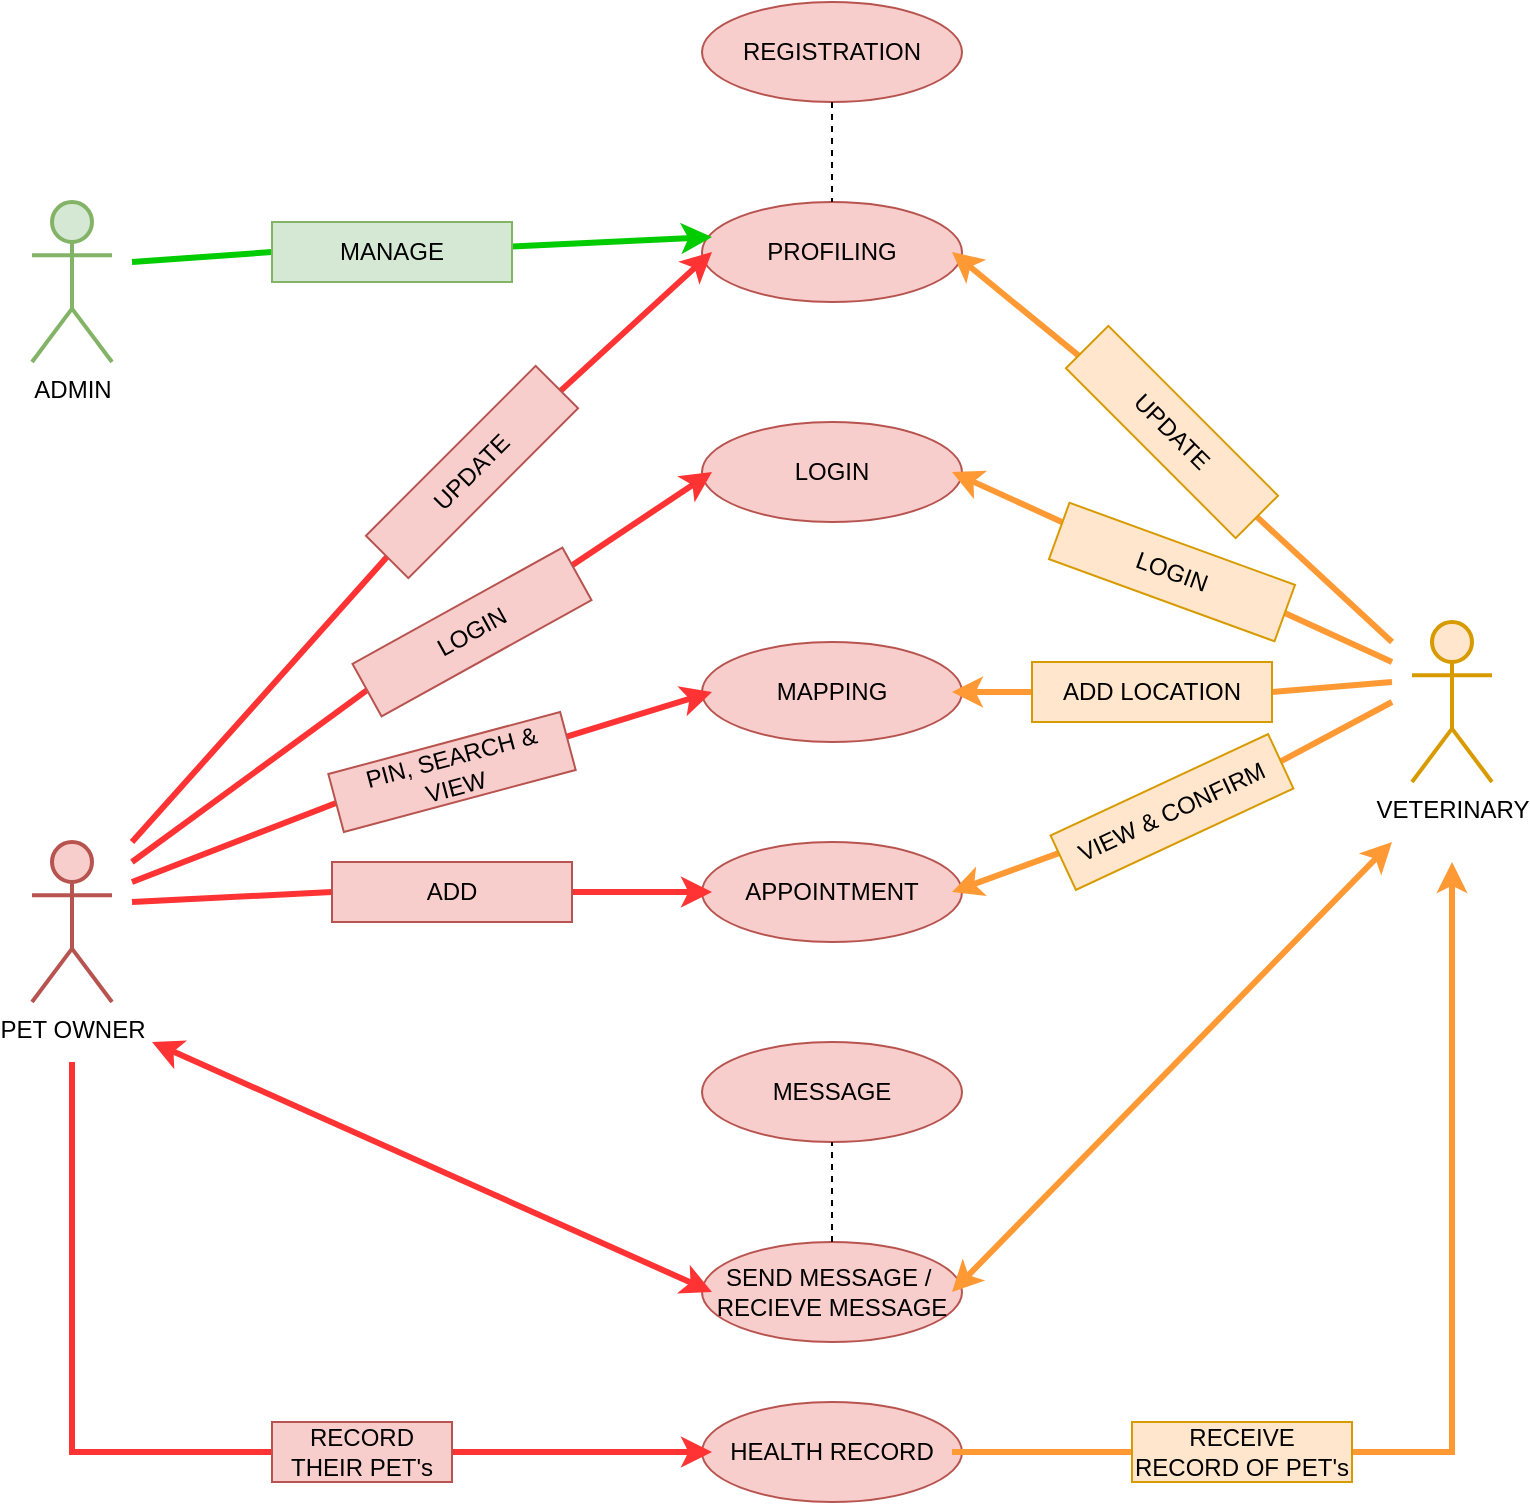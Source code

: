 <mxfile version="27.0.5">
  <diagram name="Page-1" id="bpOh3gMDQPdO4UPneNWq">
    <mxGraphModel dx="1629" dy="899" grid="1" gridSize="10" guides="1" tooltips="1" connect="1" arrows="1" fold="1" page="1" pageScale="1" pageWidth="850" pageHeight="1100" math="0" shadow="0">
      <root>
        <mxCell id="0" />
        <mxCell id="1" parent="0" />
        <mxCell id="SeupjBQ_K4HJZtTK7bJI-1" value="ADMIN" style="shape=umlActor;verticalLabelPosition=bottom;verticalAlign=top;html=1;outlineConnect=0;fillColor=#d5e8d4;strokeColor=#82b366;strokeWidth=2;" parent="1" vertex="1">
          <mxGeometry x="80" y="240" width="40" height="80" as="geometry" />
        </mxCell>
        <mxCell id="SeupjBQ_K4HJZtTK7bJI-2" value="PET OWNER" style="shape=umlActor;verticalLabelPosition=bottom;verticalAlign=top;html=1;outlineConnect=0;strokeColor=#b85450;strokeWidth=2;fillColor=#f8cecc;" parent="1" vertex="1">
          <mxGeometry x="80" y="560" width="40" height="80" as="geometry" />
        </mxCell>
        <mxCell id="SeupjBQ_K4HJZtTK7bJI-3" value="VETERINARY" style="shape=umlActor;verticalLabelPosition=bottom;verticalAlign=top;html=1;outlineConnect=0;fillColor=#ffe6cc;strokeColor=#d79b00;strokeWidth=2;" parent="1" vertex="1">
          <mxGeometry x="770" y="450" width="40" height="80" as="geometry" />
        </mxCell>
        <mxCell id="fIfqYlYrHAXsZ6UQBjre-1" value="" style="group" vertex="1" connectable="0" parent="1">
          <mxGeometry x="415" y="240" width="130" height="50" as="geometry" />
        </mxCell>
        <mxCell id="U2mdNWW6zJkxc7_gEZoD-3" value="" style="ellipse;whiteSpace=wrap;html=1;fillColor=#f8cecc;strokeColor=#b85450;" parent="fIfqYlYrHAXsZ6UQBjre-1" vertex="1">
          <mxGeometry width="130" height="50" as="geometry" />
        </mxCell>
        <mxCell id="U2mdNWW6zJkxc7_gEZoD-4" value="PROFILING" style="text;html=1;align=center;verticalAlign=middle;whiteSpace=wrap;rounded=0;" parent="fIfqYlYrHAXsZ6UQBjre-1" vertex="1">
          <mxGeometry x="5" y="10" width="120" height="30" as="geometry" />
        </mxCell>
        <mxCell id="fIfqYlYrHAXsZ6UQBjre-3" value="" style="group" vertex="1" connectable="0" parent="1">
          <mxGeometry x="415" y="140" width="130" height="50" as="geometry" />
        </mxCell>
        <mxCell id="SeupjBQ_K4HJZtTK7bJI-7" value="" style="ellipse;whiteSpace=wrap;html=1;fillColor=#f8cecc;strokeColor=#b85450;" parent="fIfqYlYrHAXsZ6UQBjre-3" vertex="1">
          <mxGeometry width="130" height="50" as="geometry" />
        </mxCell>
        <mxCell id="SeupjBQ_K4HJZtTK7bJI-12" value="REGISTRATION" style="text;html=1;align=center;verticalAlign=middle;whiteSpace=wrap;rounded=0;" parent="fIfqYlYrHAXsZ6UQBjre-3" vertex="1">
          <mxGeometry x="5" y="10" width="120" height="30" as="geometry" />
        </mxCell>
        <mxCell id="fIfqYlYrHAXsZ6UQBjre-4" value="" style="group" vertex="1" connectable="0" parent="1">
          <mxGeometry x="415" y="350" width="130" height="50" as="geometry" />
        </mxCell>
        <mxCell id="SeupjBQ_K4HJZtTK7bJI-8" value="" style="ellipse;whiteSpace=wrap;html=1;fillColor=#f8cecc;strokeColor=#b85450;" parent="fIfqYlYrHAXsZ6UQBjre-4" vertex="1">
          <mxGeometry width="130" height="50" as="geometry" />
        </mxCell>
        <mxCell id="SeupjBQ_K4HJZtTK7bJI-13" value="LOGIN" style="text;html=1;align=center;verticalAlign=middle;whiteSpace=wrap;rounded=0;" parent="fIfqYlYrHAXsZ6UQBjre-4" vertex="1">
          <mxGeometry x="5" y="10" width="120" height="30" as="geometry" />
        </mxCell>
        <mxCell id="fIfqYlYrHAXsZ6UQBjre-6" value="" style="group" vertex="1" connectable="0" parent="1">
          <mxGeometry x="415" y="660" width="130" height="50" as="geometry" />
        </mxCell>
        <mxCell id="SeupjBQ_K4HJZtTK7bJI-9" value="" style="ellipse;whiteSpace=wrap;html=1;fillColor=#f8cecc;strokeColor=#b85450;" parent="fIfqYlYrHAXsZ6UQBjre-6" vertex="1">
          <mxGeometry width="130" height="50" as="geometry" />
        </mxCell>
        <mxCell id="SeupjBQ_K4HJZtTK7bJI-14" value="MESSAGE" style="text;html=1;align=center;verticalAlign=middle;whiteSpace=wrap;rounded=0;" parent="fIfqYlYrHAXsZ6UQBjre-6" vertex="1">
          <mxGeometry x="5" y="10" width="120" height="30" as="geometry" />
        </mxCell>
        <mxCell id="fIfqYlYrHAXsZ6UQBjre-7" value="" style="group" vertex="1" connectable="0" parent="1">
          <mxGeometry x="415" y="460" width="130" height="50" as="geometry" />
        </mxCell>
        <mxCell id="SeupjBQ_K4HJZtTK7bJI-10" value="" style="ellipse;whiteSpace=wrap;html=1;fillColor=#f8cecc;strokeColor=#b85450;" parent="fIfqYlYrHAXsZ6UQBjre-7" vertex="1">
          <mxGeometry width="130" height="50" as="geometry" />
        </mxCell>
        <mxCell id="SeupjBQ_K4HJZtTK7bJI-15" value="MAPPING" style="text;html=1;align=center;verticalAlign=middle;whiteSpace=wrap;rounded=0;" parent="fIfqYlYrHAXsZ6UQBjre-7" vertex="1">
          <mxGeometry x="5" y="10" width="120" height="30" as="geometry" />
        </mxCell>
        <mxCell id="fIfqYlYrHAXsZ6UQBjre-8" value="" style="group" vertex="1" connectable="0" parent="1">
          <mxGeometry x="415" y="560" width="130" height="50" as="geometry" />
        </mxCell>
        <mxCell id="SeupjBQ_K4HJZtTK7bJI-11" value="" style="ellipse;whiteSpace=wrap;html=1;fillColor=#f8cecc;strokeColor=#b85450;" parent="fIfqYlYrHAXsZ6UQBjre-8" vertex="1">
          <mxGeometry width="130" height="50" as="geometry" />
        </mxCell>
        <mxCell id="SeupjBQ_K4HJZtTK7bJI-16" value="APPOINTMENT" style="text;html=1;align=center;verticalAlign=middle;whiteSpace=wrap;rounded=0;" parent="fIfqYlYrHAXsZ6UQBjre-8" vertex="1">
          <mxGeometry x="5" y="10" width="120" height="30" as="geometry" />
        </mxCell>
        <mxCell id="fIfqYlYrHAXsZ6UQBjre-9" value="" style="endArrow=none;dashed=1;html=1;rounded=0;entryX=0.5;entryY=0;entryDx=0;entryDy=0;exitX=0.5;exitY=1;exitDx=0;exitDy=0;" edge="1" parent="1" source="SeupjBQ_K4HJZtTK7bJI-7" target="U2mdNWW6zJkxc7_gEZoD-3">
          <mxGeometry width="50" height="50" relative="1" as="geometry">
            <mxPoint x="480" y="460" as="sourcePoint" />
            <mxPoint x="480" y="490" as="targetPoint" />
          </mxGeometry>
        </mxCell>
        <mxCell id="fIfqYlYrHAXsZ6UQBjre-11" value="" style="group" vertex="1" connectable="0" parent="1">
          <mxGeometry x="415" y="760" width="130" height="50" as="geometry" />
        </mxCell>
        <mxCell id="fIfqYlYrHAXsZ6UQBjre-12" value="" style="ellipse;whiteSpace=wrap;html=1;fillColor=#f8cecc;strokeColor=#b85450;" vertex="1" parent="fIfqYlYrHAXsZ6UQBjre-11">
          <mxGeometry width="130" height="50" as="geometry" />
        </mxCell>
        <mxCell id="fIfqYlYrHAXsZ6UQBjre-13" value="SEND MESSAGE /&amp;nbsp;&lt;br&gt;RECIEVE MESSAGE" style="text;html=1;align=center;verticalAlign=middle;whiteSpace=wrap;rounded=0;" vertex="1" parent="fIfqYlYrHAXsZ6UQBjre-11">
          <mxGeometry x="5" y="10" width="120" height="30" as="geometry" />
        </mxCell>
        <mxCell id="fIfqYlYrHAXsZ6UQBjre-15" value="" style="endArrow=classic;html=1;rounded=0;entryX=0;entryY=0.5;entryDx=0;entryDy=0;strokeColor=#FF3333;strokeWidth=3;" edge="1" parent="1" source="SeupjBQ_K4HJZtTK7bJI-29" target="U2mdNWW6zJkxc7_gEZoD-4">
          <mxGeometry width="50" height="50" relative="1" as="geometry">
            <mxPoint x="130" y="560" as="sourcePoint" />
            <mxPoint x="580" y="740" as="targetPoint" />
          </mxGeometry>
        </mxCell>
        <mxCell id="fIfqYlYrHAXsZ6UQBjre-16" value="" style="endArrow=classic;html=1;rounded=0;entryX=0;entryY=0.5;entryDx=0;entryDy=0;strokeColor=#FF3333;strokeWidth=3;" edge="1" parent="1" source="SeupjBQ_K4HJZtTK7bJI-28" target="SeupjBQ_K4HJZtTK7bJI-13">
          <mxGeometry width="50" height="50" relative="1" as="geometry">
            <mxPoint x="130" y="570" as="sourcePoint" />
            <mxPoint x="450" y="575" as="targetPoint" />
          </mxGeometry>
        </mxCell>
        <mxCell id="fIfqYlYrHAXsZ6UQBjre-19" value="" style="endArrow=classic;html=1;rounded=0;entryX=0;entryY=0.5;entryDx=0;entryDy=0;strokeColor=#FF3333;strokeWidth=3;" edge="1" parent="1" source="SeupjBQ_K4HJZtTK7bJI-30" target="SeupjBQ_K4HJZtTK7bJI-15">
          <mxGeometry width="50" height="50" relative="1" as="geometry">
            <mxPoint x="130" y="580" as="sourcePoint" />
            <mxPoint x="425" y="680" as="targetPoint" />
          </mxGeometry>
        </mxCell>
        <mxCell id="fIfqYlYrHAXsZ6UQBjre-20" value="" style="endArrow=classic;html=1;rounded=0;entryX=0;entryY=0.5;entryDx=0;entryDy=0;strokeColor=#FF3333;strokeWidth=3;" edge="1" parent="1" source="SeupjBQ_K4HJZtTK7bJI-31" target="SeupjBQ_K4HJZtTK7bJI-16">
          <mxGeometry width="50" height="50" relative="1" as="geometry">
            <mxPoint x="130" y="590" as="sourcePoint" />
            <mxPoint x="425" y="782.5" as="targetPoint" />
          </mxGeometry>
        </mxCell>
        <mxCell id="fIfqYlYrHAXsZ6UQBjre-22" value="" style="endArrow=classic;startArrow=classic;html=1;rounded=0;entryX=0;entryY=0.5;entryDx=0;entryDy=0;strokeWidth=3;strokeColor=#FF3333;" edge="1" parent="1" target="fIfqYlYrHAXsZ6UQBjre-13">
          <mxGeometry width="50" height="50" relative="1" as="geometry">
            <mxPoint x="140" y="660" as="sourcePoint" />
            <mxPoint x="580" y="740" as="targetPoint" />
            <Array as="points" />
          </mxGeometry>
        </mxCell>
        <mxCell id="fIfqYlYrHAXsZ6UQBjre-23" value="" style="group" vertex="1" connectable="0" parent="1">
          <mxGeometry x="415" y="840" width="130" height="50" as="geometry" />
        </mxCell>
        <mxCell id="fIfqYlYrHAXsZ6UQBjre-24" value="" style="ellipse;whiteSpace=wrap;html=1;fillColor=#f8cecc;strokeColor=#b85450;" vertex="1" parent="fIfqYlYrHAXsZ6UQBjre-23">
          <mxGeometry width="130" height="50" as="geometry" />
        </mxCell>
        <mxCell id="fIfqYlYrHAXsZ6UQBjre-25" value="HEALTH RECORD" style="text;html=1;align=center;verticalAlign=middle;whiteSpace=wrap;rounded=0;" vertex="1" parent="fIfqYlYrHAXsZ6UQBjre-23">
          <mxGeometry x="5" y="10" width="120" height="30" as="geometry" />
        </mxCell>
        <mxCell id="fIfqYlYrHAXsZ6UQBjre-26" value="" style="endArrow=none;dashed=1;html=1;rounded=0;exitX=0.5;exitY=0;exitDx=0;exitDy=0;entryX=0.5;entryY=1;entryDx=0;entryDy=0;" edge="1" parent="1" source="fIfqYlYrHAXsZ6UQBjre-12" target="SeupjBQ_K4HJZtTK7bJI-9">
          <mxGeometry width="50" height="50" relative="1" as="geometry">
            <mxPoint x="530" y="690" as="sourcePoint" />
            <mxPoint x="580" y="640" as="targetPoint" />
          </mxGeometry>
        </mxCell>
        <mxCell id="fIfqYlYrHAXsZ6UQBjre-27" value="" style="endArrow=classic;startArrow=classic;html=1;rounded=0;entryX=1;entryY=0.5;entryDx=0;entryDy=0;strokeWidth=3;strokeColor=#FF9933;" edge="1" parent="1" target="fIfqYlYrHAXsZ6UQBjre-13">
          <mxGeometry width="50" height="50" relative="1" as="geometry">
            <mxPoint x="760" y="560" as="sourcePoint" />
            <mxPoint x="950" y="775" as="targetPoint" />
            <Array as="points" />
          </mxGeometry>
        </mxCell>
        <mxCell id="fIfqYlYrHAXsZ6UQBjre-28" value="" style="endArrow=classic;html=1;rounded=0;entryX=1;entryY=0.5;entryDx=0;entryDy=0;strokeWidth=3;strokeColor=#FF9933;" edge="1" parent="1" source="SeupjBQ_K4HJZtTK7bJI-40" target="U2mdNWW6zJkxc7_gEZoD-4">
          <mxGeometry width="50" height="50" relative="1" as="geometry">
            <mxPoint x="760" y="460" as="sourcePoint" />
            <mxPoint x="580" y="440" as="targetPoint" />
          </mxGeometry>
        </mxCell>
        <mxCell id="fIfqYlYrHAXsZ6UQBjre-30" value="" style="endArrow=classic;html=1;rounded=0;entryX=1;entryY=0.5;entryDx=0;entryDy=0;strokeWidth=3;strokeColor=#FF9933;" edge="1" parent="1" source="SeupjBQ_K4HJZtTK7bJI-39" target="SeupjBQ_K4HJZtTK7bJI-13">
          <mxGeometry width="50" height="50" relative="1" as="geometry">
            <mxPoint x="760" y="470" as="sourcePoint" />
            <mxPoint x="530" y="315" as="targetPoint" />
          </mxGeometry>
        </mxCell>
        <mxCell id="fIfqYlYrHAXsZ6UQBjre-31" value="" style="endArrow=classic;html=1;rounded=0;entryX=1;entryY=0.5;entryDx=0;entryDy=0;strokeWidth=3;strokeColor=#FF9933;" edge="1" parent="1" source="SeupjBQ_K4HJZtTK7bJI-41" target="SeupjBQ_K4HJZtTK7bJI-15">
          <mxGeometry width="50" height="50" relative="1" as="geometry">
            <mxPoint x="760" y="480" as="sourcePoint" />
            <mxPoint x="520" y="435" as="targetPoint" />
          </mxGeometry>
        </mxCell>
        <mxCell id="fIfqYlYrHAXsZ6UQBjre-33" value="" style="endArrow=classic;html=1;rounded=0;entryX=1;entryY=0.5;entryDx=0;entryDy=0;strokeWidth=3;strokeColor=#FF9933;" edge="1" parent="1" source="SeupjBQ_K4HJZtTK7bJI-42" target="SeupjBQ_K4HJZtTK7bJI-16">
          <mxGeometry width="50" height="50" relative="1" as="geometry">
            <mxPoint x="760" y="490" as="sourcePoint" />
            <mxPoint x="530" y="550" as="targetPoint" />
          </mxGeometry>
        </mxCell>
        <mxCell id="fIfqYlYrHAXsZ6UQBjre-34" value="" style="endArrow=classic;html=1;rounded=0;entryX=0;entryY=0.25;entryDx=0;entryDy=0;strokeWidth=3;strokeColor=#00CC00;" edge="1" parent="1" source="SeupjBQ_K4HJZtTK7bJI-38" target="U2mdNWW6zJkxc7_gEZoD-4">
          <mxGeometry width="50" height="50" relative="1" as="geometry">
            <mxPoint x="130" y="270" as="sourcePoint" />
            <mxPoint x="580" y="440" as="targetPoint" />
          </mxGeometry>
        </mxCell>
        <mxCell id="fIfqYlYrHAXsZ6UQBjre-35" value="" style="endArrow=none;html=1;rounded=0;entryX=0;entryY=0.5;entryDx=0;entryDy=0;strokeWidth=3;strokeColor=#00CC00;startFill=0;" edge="1" parent="1" target="SeupjBQ_K4HJZtTK7bJI-38">
          <mxGeometry width="50" height="50" relative="1" as="geometry">
            <mxPoint x="130" y="270" as="sourcePoint" />
            <mxPoint x="420" y="258" as="targetPoint" />
          </mxGeometry>
        </mxCell>
        <mxCell id="SeupjBQ_K4HJZtTK7bJI-38" value="MANAGE" style="text;html=1;align=center;verticalAlign=middle;whiteSpace=wrap;rounded=0;rotation=0;fillColor=#d5e8d4;strokeColor=#82b366;" parent="1" vertex="1">
          <mxGeometry x="200" y="250" width="120" height="30" as="geometry" />
        </mxCell>
        <mxCell id="fIfqYlYrHAXsZ6UQBjre-37" value="" style="endArrow=none;html=1;rounded=0;entryX=1;entryY=0.5;entryDx=0;entryDy=0;strokeWidth=3;strokeColor=#FF9933;startFill=0;" edge="1" parent="1" target="SeupjBQ_K4HJZtTK7bJI-39">
          <mxGeometry width="50" height="50" relative="1" as="geometry">
            <mxPoint x="760" y="470" as="sourcePoint" />
            <mxPoint x="540" y="375" as="targetPoint" />
          </mxGeometry>
        </mxCell>
        <mxCell id="SeupjBQ_K4HJZtTK7bJI-39" value="LOGIN" style="text;html=1;align=center;verticalAlign=middle;whiteSpace=wrap;rounded=0;rotation=20;fillColor=#ffe6cc;strokeColor=#d79b00;" parent="1" vertex="1">
          <mxGeometry x="590" y="410" width="120" height="30" as="geometry" />
        </mxCell>
        <mxCell id="fIfqYlYrHAXsZ6UQBjre-38" value="" style="endArrow=none;html=1;rounded=0;entryX=1;entryY=0.5;entryDx=0;entryDy=0;strokeWidth=3;strokeColor=#FF9933;startFill=0;" edge="1" parent="1" target="SeupjBQ_K4HJZtTK7bJI-42">
          <mxGeometry width="50" height="50" relative="1" as="geometry">
            <mxPoint x="760" y="490" as="sourcePoint" />
            <mxPoint x="540" y="585" as="targetPoint" />
          </mxGeometry>
        </mxCell>
        <mxCell id="SeupjBQ_K4HJZtTK7bJI-42" value="VIEW &amp;amp; CONFIRM" style="text;html=1;align=center;verticalAlign=middle;whiteSpace=wrap;rounded=0;rotation=-25;fillColor=#ffe6cc;strokeColor=#d79b00;" parent="1" vertex="1">
          <mxGeometry x="590" y="530" width="120" height="30" as="geometry" />
        </mxCell>
        <mxCell id="fIfqYlYrHAXsZ6UQBjre-39" value="" style="endArrow=none;html=1;rounded=0;entryX=1;entryY=0.5;entryDx=0;entryDy=0;strokeWidth=3;strokeColor=#FF9933;startFill=0;" edge="1" parent="1" target="SeupjBQ_K4HJZtTK7bJI-41">
          <mxGeometry width="50" height="50" relative="1" as="geometry">
            <mxPoint x="760" y="480" as="sourcePoint" />
            <mxPoint x="540" y="485" as="targetPoint" />
          </mxGeometry>
        </mxCell>
        <mxCell id="SeupjBQ_K4HJZtTK7bJI-41" value="ADD LOCATION" style="text;html=1;align=center;verticalAlign=middle;whiteSpace=wrap;rounded=0;rotation=0;fillColor=#ffe6cc;strokeColor=#d79b00;" parent="1" vertex="1">
          <mxGeometry x="580" y="470" width="120" height="30" as="geometry" />
        </mxCell>
        <mxCell id="fIfqYlYrHAXsZ6UQBjre-40" value="" style="endArrow=none;html=1;rounded=0;entryX=1;entryY=0.5;entryDx=0;entryDy=0;strokeWidth=3;strokeColor=#FF9933;fillColor=#ffe6cc;startFill=0;" edge="1" parent="1" target="SeupjBQ_K4HJZtTK7bJI-40">
          <mxGeometry width="50" height="50" relative="1" as="geometry">
            <mxPoint x="760" y="460" as="sourcePoint" />
            <mxPoint x="540" y="265" as="targetPoint" />
          </mxGeometry>
        </mxCell>
        <mxCell id="SeupjBQ_K4HJZtTK7bJI-40" value="UPDATE&lt;span style=&quot;color: rgba(0, 0, 0, 0); font-family: monospace; font-size: 0px; text-align: start; text-wrap: nowrap;&quot;&gt;%3CmxGraphModel%3E%3Croot%3E%3CmxCell%20id%3D%220%22%2F%3E%3CmxCell%20id%3D%221%22%20parent%3D%220%22%2F%3E%3CmxCell%20id%3D%222%22%20value%3D%22REGISTER%22%20style%3D%22text%3Bhtml%3D1%3Balign%3Dcenter%3BverticalAlign%3Dmiddle%3BwhiteSpace%3Dwrap%3Brounded%3D0%3Brotation%3D-30%3B%22%20vertex%3D%221%22%20parent%3D%221%22%3E%3CmxGeometry%20x%3D%22270%22%20y%3D%22520%22%20width%3D%22120%22%20height%3D%2230%22%20as%3D%22geometry%22%2F%3E%3C%2FmxCell%3E%3C%2Froot%3E%3C%2FmxGraphModel%3E&lt;/span&gt;&lt;span style=&quot;color: rgba(0, 0, 0, 0); font-family: monospace; font-size: 0px; text-align: start; text-wrap: nowrap;&quot;&gt;%3CmxGraphModel%3E%3Croot%3E%3CmxCell%20id%3D%220%22%2F%3E%3CmxCell%20id%3D%221%22%20parent%3D%220%22%2F%3E%3CmxCell%20id%3D%222%22%20value%3D%22REGISTER%22%20style%3D%22text%3Bhtml%3D1%3Balign%3Dcenter%3BverticalAlign%3Dmiddle%3BwhiteSpace%3Dwrap%3Brounded%3D0%3Brotation%3D-30%3B%22%20vertex%3D%221%22%20parent%3D%221%22%3E%3CmxGeometry%20x%3D%22270%22%20y%3D%22520%22%20width%3D%22120%22%20height%3D%2230%22%20as%3D%22geometry%22%2F%3E%3C%2FmxCell%3E%3C%2Froot%3E%3C%2FmxGraphModel%3E&lt;/span&gt;" style="text;html=1;align=center;verticalAlign=middle;whiteSpace=wrap;rounded=0;rotation=45;fillColor=#ffe6cc;strokeColor=#d79b00;" parent="1" vertex="1">
          <mxGeometry x="590" y="340" width="120" height="30" as="geometry" />
        </mxCell>
        <mxCell id="fIfqYlYrHAXsZ6UQBjre-42" value="" style="endArrow=classic;html=1;rounded=0;entryX=0;entryY=0.5;entryDx=0;entryDy=0;strokeWidth=3;strokeColor=#FF3333;exitX=1;exitY=0.5;exitDx=0;exitDy=0;" edge="1" parent="1" source="fIfqYlYrHAXsZ6UQBjre-48" target="fIfqYlYrHAXsZ6UQBjre-25">
          <mxGeometry width="50" height="50" relative="1" as="geometry">
            <mxPoint x="100" y="670" as="sourcePoint" />
            <mxPoint x="580" y="540" as="targetPoint" />
            <Array as="points" />
          </mxGeometry>
        </mxCell>
        <mxCell id="fIfqYlYrHAXsZ6UQBjre-43" value="" style="endArrow=none;html=1;rounded=0;entryX=1;entryY=0.5;entryDx=0;entryDy=0;strokeWidth=3;strokeColor=#FF9933;exitX=0;exitY=0.5;exitDx=0;exitDy=0;startFill=0;" edge="1" parent="1" source="fIfqYlYrHAXsZ6UQBjre-50" target="fIfqYlYrHAXsZ6UQBjre-25">
          <mxGeometry width="50" height="50" relative="1" as="geometry">
            <mxPoint x="790" y="560" as="sourcePoint" />
            <mxPoint x="580" y="540" as="targetPoint" />
            <Array as="points" />
          </mxGeometry>
        </mxCell>
        <mxCell id="fIfqYlYrHAXsZ6UQBjre-44" value="" style="endArrow=none;html=1;rounded=0;entryX=0;entryY=0.5;entryDx=0;entryDy=0;strokeColor=#FF3333;strokeWidth=3;startFill=0;fillColor=#f8cecc;" edge="1" parent="1" target="SeupjBQ_K4HJZtTK7bJI-28">
          <mxGeometry width="50" height="50" relative="1" as="geometry">
            <mxPoint x="130" y="570" as="sourcePoint" />
            <mxPoint x="420" y="375" as="targetPoint" />
          </mxGeometry>
        </mxCell>
        <mxCell id="SeupjBQ_K4HJZtTK7bJI-28" value="LOGIN" style="text;html=1;align=center;verticalAlign=middle;whiteSpace=wrap;rounded=0;rotation=-29;fillColor=#f8cecc;strokeColor=#b85450;" parent="1" vertex="1">
          <mxGeometry x="240" y="440" width="120" height="30" as="geometry" />
        </mxCell>
        <mxCell id="fIfqYlYrHAXsZ6UQBjre-45" value="" style="endArrow=none;html=1;rounded=0;entryX=0;entryY=0.5;entryDx=0;entryDy=0;strokeColor=#FF3333;strokeWidth=3;startFill=0;" edge="1" parent="1" target="SeupjBQ_K4HJZtTK7bJI-30">
          <mxGeometry width="50" height="50" relative="1" as="geometry">
            <mxPoint x="130" y="580" as="sourcePoint" />
            <mxPoint x="420" y="485" as="targetPoint" />
          </mxGeometry>
        </mxCell>
        <mxCell id="SeupjBQ_K4HJZtTK7bJI-30" value="&amp;nbsp;PIN, SEARCH &amp;amp; VIEW" style="text;html=1;align=center;verticalAlign=middle;whiteSpace=wrap;rounded=0;rotation=-15;fillColor=#f8cecc;strokeColor=#b85450;" parent="1" vertex="1">
          <mxGeometry x="230" y="510" width="120" height="30" as="geometry" />
        </mxCell>
        <mxCell id="fIfqYlYrHAXsZ6UQBjre-46" value="" style="endArrow=none;html=1;rounded=0;entryX=0;entryY=0.5;entryDx=0;entryDy=0;strokeColor=#FF3333;strokeWidth=3;startFill=0;" edge="1" parent="1" target="SeupjBQ_K4HJZtTK7bJI-31">
          <mxGeometry width="50" height="50" relative="1" as="geometry">
            <mxPoint x="130" y="590" as="sourcePoint" />
            <mxPoint x="420" y="585" as="targetPoint" />
          </mxGeometry>
        </mxCell>
        <mxCell id="SeupjBQ_K4HJZtTK7bJI-31" value="ADD" style="text;html=1;align=center;verticalAlign=middle;whiteSpace=wrap;rounded=0;rotation=0;fillColor=#f8cecc;strokeColor=#b85450;" parent="1" vertex="1">
          <mxGeometry x="230" y="570" width="120" height="30" as="geometry" />
        </mxCell>
        <mxCell id="fIfqYlYrHAXsZ6UQBjre-47" value="" style="endArrow=none;html=1;rounded=0;entryX=0;entryY=0.5;entryDx=0;entryDy=0;strokeColor=#FF3333;strokeWidth=3;startFill=0;" edge="1" parent="1" target="SeupjBQ_K4HJZtTK7bJI-29">
          <mxGeometry width="50" height="50" relative="1" as="geometry">
            <mxPoint x="130" y="560" as="sourcePoint" />
            <mxPoint x="420" y="265" as="targetPoint" />
          </mxGeometry>
        </mxCell>
        <mxCell id="SeupjBQ_K4HJZtTK7bJI-29" value="UPDATE&lt;span style=&quot;color: rgba(0, 0, 0, 0); font-family: monospace; font-size: 0px; text-align: start; text-wrap: nowrap;&quot;&gt;%3CmxGraphModel%3E%3Croot%3E%3CmxCell%20id%3D%220%22%2F%3E%3CmxCell%20id%3D%221%22%20parent%3D%220%22%2F%3E%3CmxCell%20id%3D%222%22%20value%3D%22REGISTER%22%20style%3D%22text%3Bhtml%3D1%3Balign%3Dcenter%3BverticalAlign%3Dmiddle%3BwhiteSpace%3Dwrap%3Brounded%3D0%3Brotation%3D-30%3B%22%20vertex%3D%221%22%20parent%3D%221%22%3E%3CmxGeometry%20x%3D%22270%22%20y%3D%22520%22%20width%3D%22120%22%20height%3D%2230%22%20as%3D%22geometry%22%2F%3E%3C%2FmxCell%3E%3C%2Froot%3E%3C%2FmxGraphModel%3E&lt;/span&gt;&lt;span style=&quot;color: rgba(0, 0, 0, 0); font-family: monospace; font-size: 0px; text-align: start; text-wrap: nowrap;&quot;&gt;%3CmxGraphModel%3E%3Croot%3E%3CmxCell%20id%3D%220%22%2F%3E%3CmxCell%20id%3D%221%22%20parent%3D%220%22%2F%3E%3CmxCell%20id%3D%222%22%20value%3D%22REGISTER%22%20style%3D%22text%3Bhtml%3D1%3Balign%3Dcenter%3BverticalAlign%3Dmiddle%3BwhiteSpace%3Dwrap%3Brounded%3D0%3Brotation%3D-30%3B%22%20vertex%3D%221%22%20parent%3D%221%22%3E%3CmxGeometry%20x%3D%22270%22%20y%3D%22520%22%20width%3D%22120%22%20height%3D%2230%22%20as%3D%22geometry%22%2F%3E%3C%2FmxCell%3E%3C%2Froot%3E%3C%2FmxGraphModel%3E&lt;/span&gt;" style="text;html=1;align=center;verticalAlign=middle;whiteSpace=wrap;rounded=0;rotation=-45;fillColor=#f8cecc;strokeColor=#b85450;" parent="1" vertex="1">
          <mxGeometry x="240" y="360" width="120" height="30" as="geometry" />
        </mxCell>
        <mxCell id="fIfqYlYrHAXsZ6UQBjre-49" value="" style="endArrow=none;html=1;rounded=0;entryX=0;entryY=0.5;entryDx=0;entryDy=0;strokeWidth=3;strokeColor=#FF3333;startFill=0;" edge="1" parent="1" target="fIfqYlYrHAXsZ6UQBjre-48">
          <mxGeometry width="50" height="50" relative="1" as="geometry">
            <mxPoint x="100" y="670" as="sourcePoint" />
            <mxPoint x="420" y="865" as="targetPoint" />
            <Array as="points">
              <mxPoint x="100" y="865" />
            </Array>
          </mxGeometry>
        </mxCell>
        <mxCell id="fIfqYlYrHAXsZ6UQBjre-48" value="RECORD THEIR PET&#39;s" style="text;html=1;align=center;verticalAlign=middle;whiteSpace=wrap;rounded=0;fillColor=#f8cecc;strokeColor=#b85450;" vertex="1" parent="1">
          <mxGeometry x="200" y="850" width="90" height="30" as="geometry" />
        </mxCell>
        <mxCell id="fIfqYlYrHAXsZ6UQBjre-51" value="" style="endArrow=none;html=1;rounded=0;strokeWidth=3;strokeColor=#FF9933;startFill=1;entryX=1;entryY=0.5;entryDx=0;entryDy=0;startArrow=classic;" edge="1" parent="1" target="fIfqYlYrHAXsZ6UQBjre-50">
          <mxGeometry width="50" height="50" relative="1" as="geometry">
            <mxPoint x="790" y="570" as="sourcePoint" />
            <mxPoint x="810" y="860" as="targetPoint" />
            <Array as="points">
              <mxPoint x="790" y="865" />
            </Array>
          </mxGeometry>
        </mxCell>
        <mxCell id="fIfqYlYrHAXsZ6UQBjre-50" value="RECEIVE RECORD OF PET&#39;s" style="text;html=1;align=center;verticalAlign=middle;whiteSpace=wrap;rounded=0;fillColor=#ffe6cc;strokeColor=#d79b00;" vertex="1" parent="1">
          <mxGeometry x="630" y="850" width="110" height="30" as="geometry" />
        </mxCell>
      </root>
    </mxGraphModel>
  </diagram>
</mxfile>

